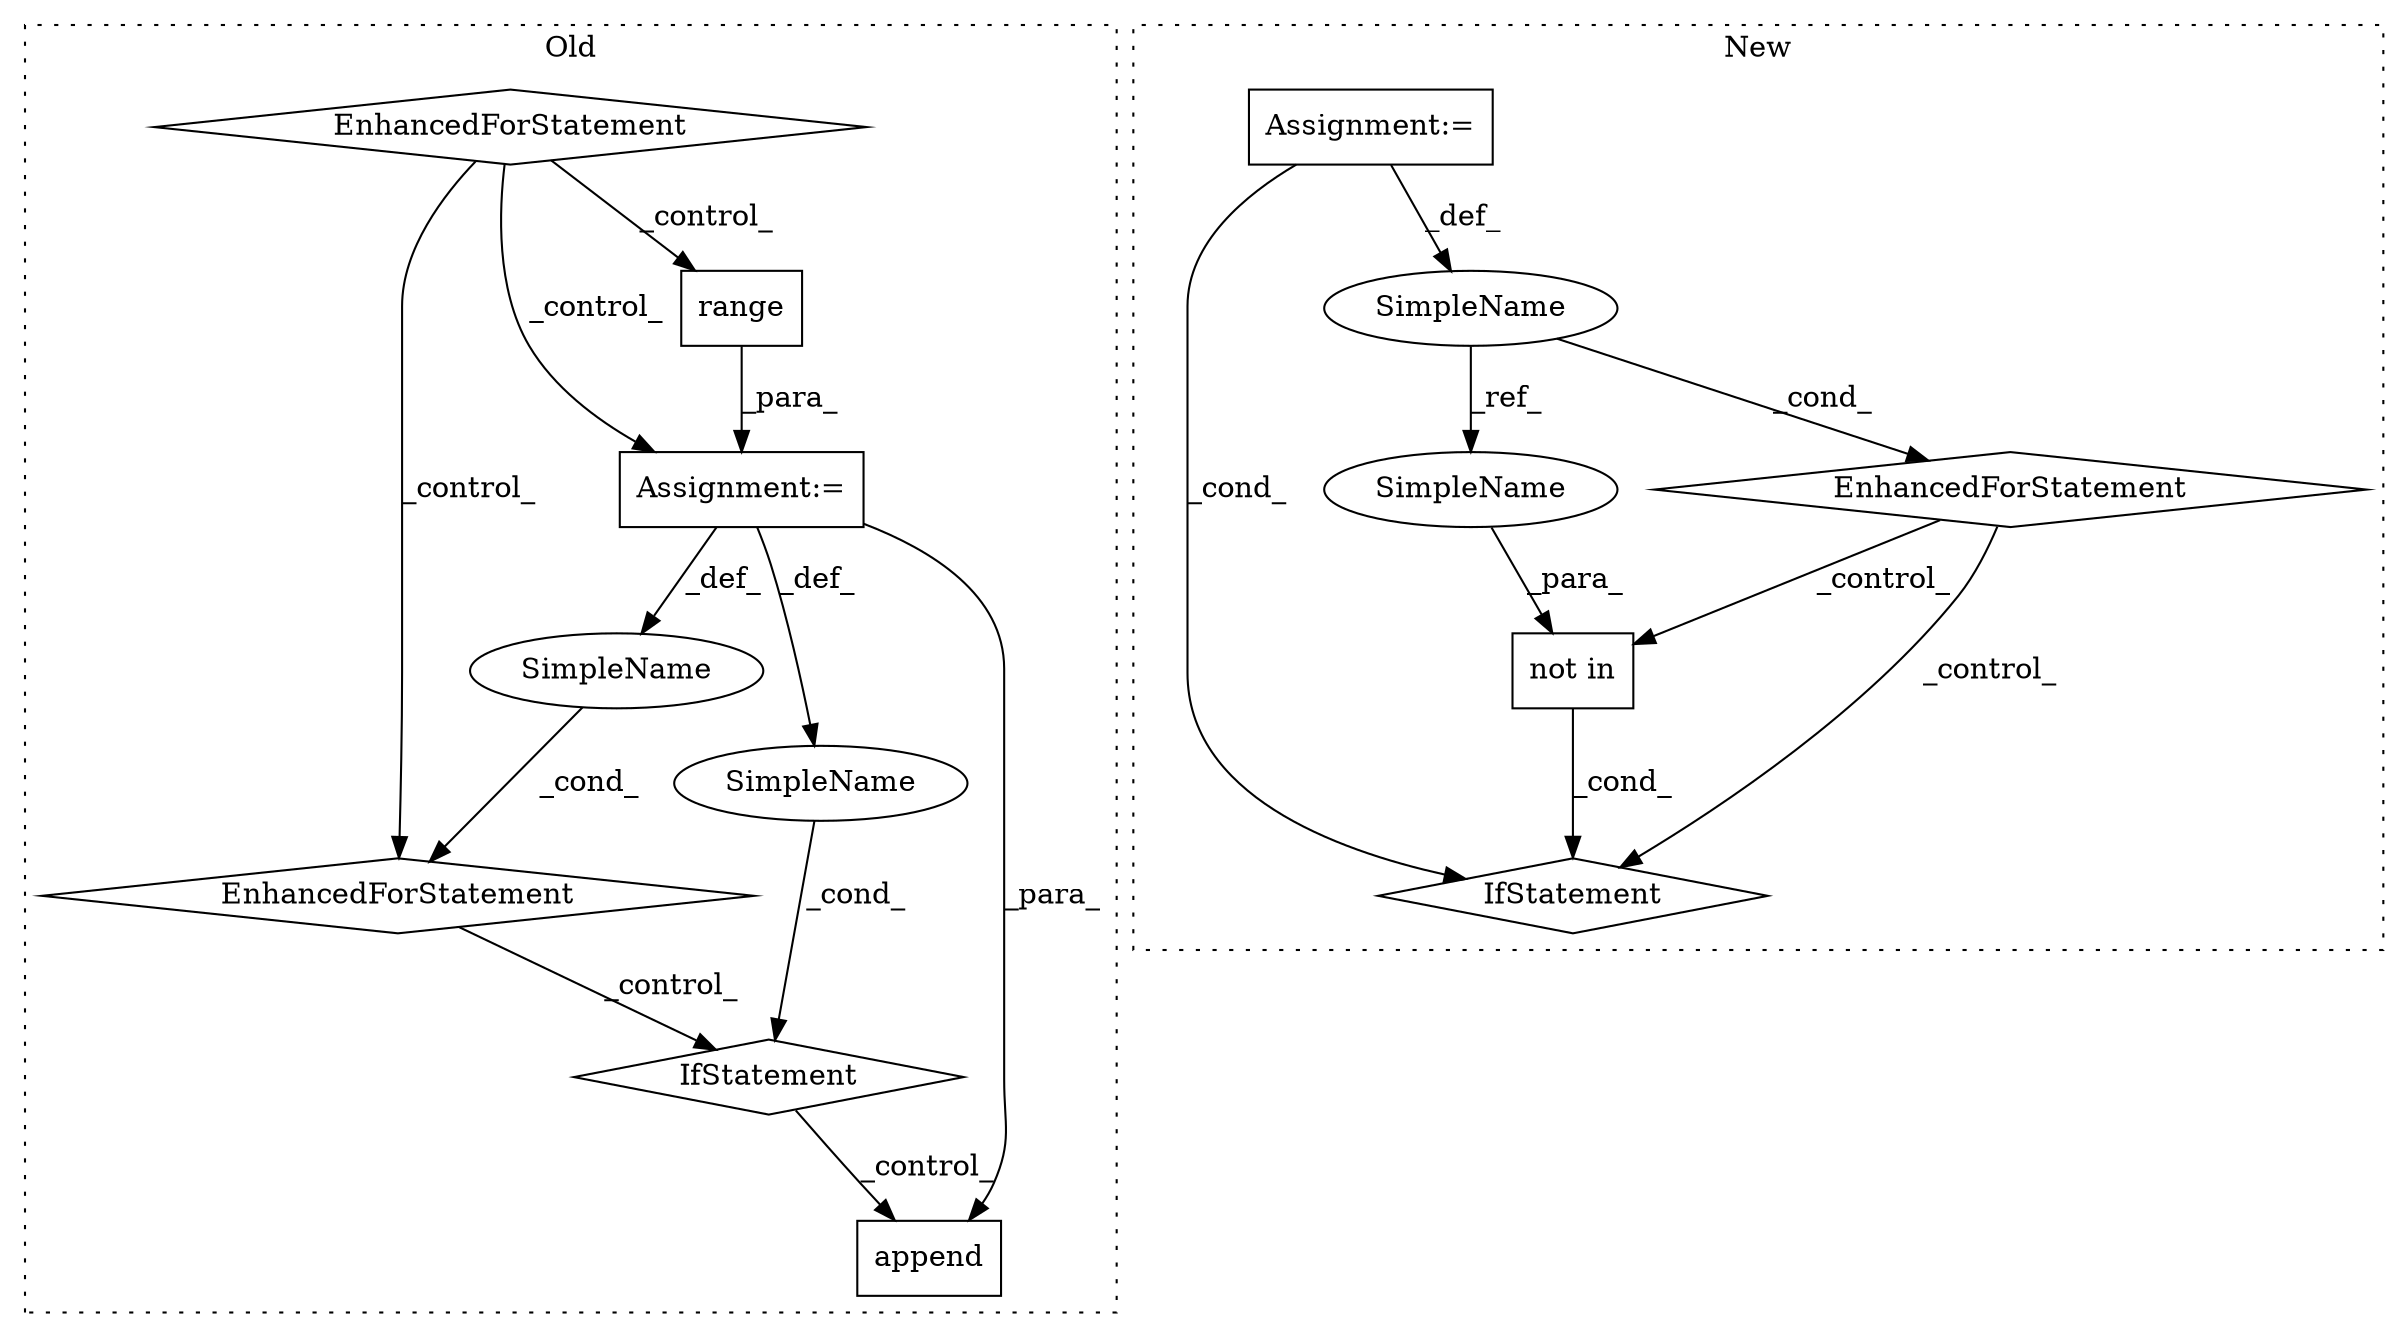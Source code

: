 digraph G {
subgraph cluster0 {
1 [label="EnhancedForStatement" a="70" s="2477,2552" l="57,2" shape="diamond"];
4 [label="Assignment:=" a="7" s="2477,2552" l="57,2" shape="box"];
7 [label="IfStatement" a="25" s="2604,2634" l="12,2" shape="diamond"];
8 [label="SimpleName" a="42" s="2538" l="1" shape="ellipse"];
10 [label="EnhancedForStatement" a="70" s="2394,2467" l="53,2" shape="diamond"];
11 [label="range" a="32" s="2542,2551" l="6,1" shape="box"];
12 [label="SimpleName" a="42" s="" l="" shape="ellipse"];
13 [label="append" a="32" s="2716,2792" l="7,1" shape="box"];
label = "Old";
style="dotted";
}
subgraph cluster1 {
2 [label="not in" a="108" s="2757" l="27" shape="box"];
3 [label="IfStatement" a="25" s="2747,2784" l="10,2" shape="diamond"];
5 [label="Assignment:=" a="7" s="2645,2737" l="53,2" shape="box"];
6 [label="EnhancedForStatement" a="70" s="2645,2737" l="53,2" shape="diamond"];
9 [label="SimpleName" a="42" s="2702" l="11" shape="ellipse"];
14 [label="SimpleName" a="42" s="2773" l="11" shape="ellipse"];
label = "New";
style="dotted";
}
1 -> 7 [label="_control_"];
2 -> 3 [label="_cond_"];
4 -> 12 [label="_def_"];
4 -> 8 [label="_def_"];
4 -> 13 [label="_para_"];
5 -> 3 [label="_cond_"];
5 -> 9 [label="_def_"];
6 -> 3 [label="_control_"];
6 -> 2 [label="_control_"];
7 -> 13 [label="_control_"];
8 -> 1 [label="_cond_"];
9 -> 6 [label="_cond_"];
9 -> 14 [label="_ref_"];
10 -> 1 [label="_control_"];
10 -> 4 [label="_control_"];
10 -> 11 [label="_control_"];
11 -> 4 [label="_para_"];
12 -> 7 [label="_cond_"];
14 -> 2 [label="_para_"];
}